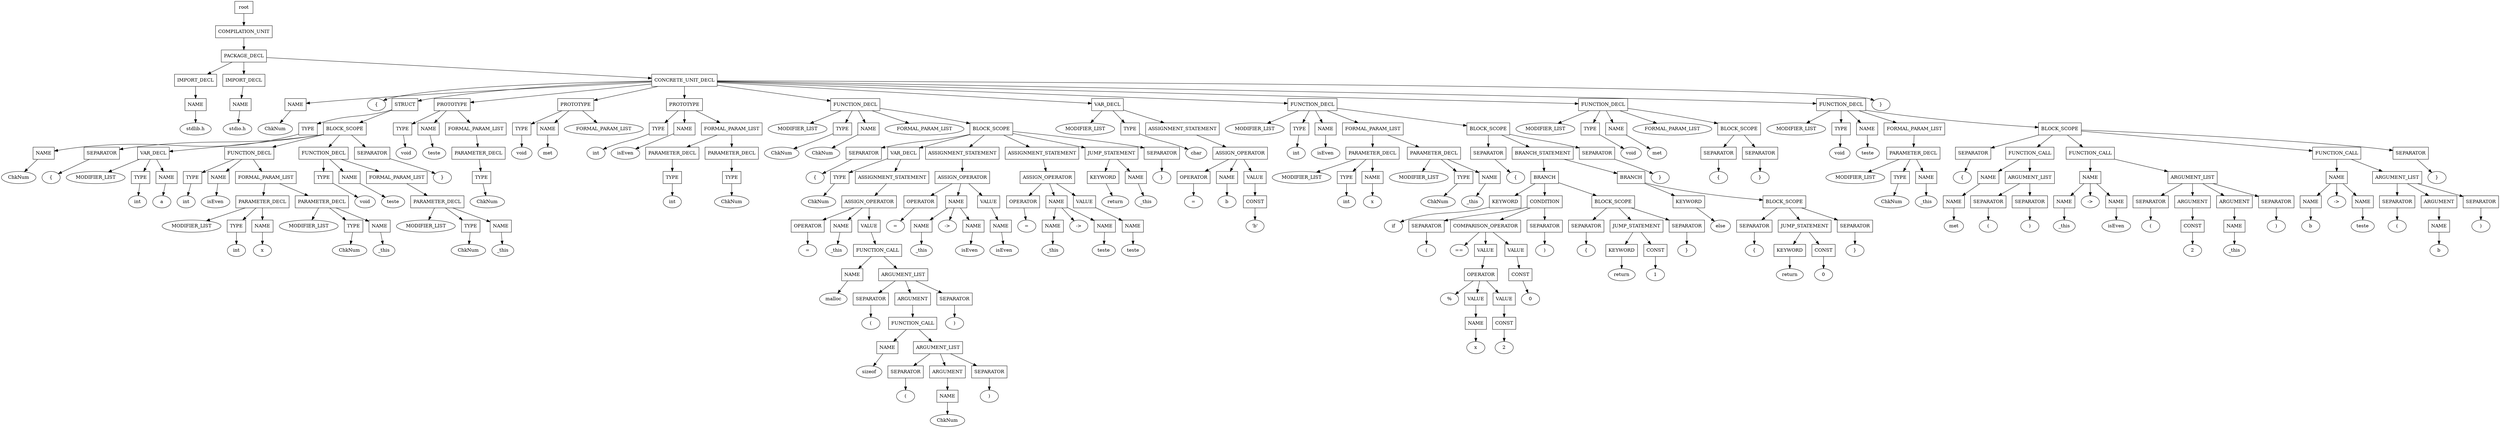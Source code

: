 digraph G {
	splines="TRUE";
	n_0 [label="root", shape="rectangle"]
	n_0 -> n_1
	n_1 [label="COMPILATION_UNIT", shape="rectangle"]
	n_1 -> n_2
	n_2 [label="PACKAGE_DECL", shape="rectangle"]
	n_2 -> n_3
	n_3 [label="IMPORT_DECL", shape="rectangle"]
	n_3 -> n_6
	n_6 [label="NAME", shape="rectangle"]
	n_6 -> n_20
	n_20 [label="stdlib.h", shape="ellipse"]
	n_2 -> n_4
	n_4 [label="IMPORT_DECL", shape="rectangle"]
	n_4 -> n_7
	n_7 [label="NAME", shape="rectangle"]
	n_7 -> n_21
	n_21 [label="stdio.h", shape="ellipse"]
	n_2 -> n_5
	n_5 [label="CONCRETE_UNIT_DECL", shape="rectangle"]
	n_5 -> n_8
	n_8 [label="NAME", shape="rectangle"]
	n_8 -> n_22
	n_22 [label="ChkNum", shape="ellipse"]
	n_5 -> n_9
	n_9 [label="{", shape="ellipse"]
	n_5 -> n_10
	n_10 [label="STRUCT", shape="rectangle"]
	n_10 -> n_23
	n_23 [label="TYPE", shape="rectangle"]
	n_23 -> n_57
	n_57 [label="NAME", shape="rectangle"]
	n_57 -> n_101
	n_101 [label="ChkNum", shape="ellipse"]
	n_10 -> n_24
	n_24 [label="BLOCK_SCOPE", shape="rectangle"]
	n_24 -> n_58
	n_58 [label="SEPARATOR", shape="rectangle"]
	n_58 -> n_102
	n_102 [label="{", shape="ellipse"]
	n_24 -> n_59
	n_59 [label="VAR_DECL", shape="rectangle"]
	n_59 -> n_103
	n_103 [label="MODIFIER_LIST", shape="ellipse"]
	n_59 -> n_104
	n_104 [label="TYPE", shape="rectangle"]
	n_104 -> n_150
	n_150 [label="int", shape="ellipse"]
	n_59 -> n_105
	n_105 [label="NAME", shape="rectangle"]
	n_105 -> n_151
	n_151 [label="a", shape="ellipse"]
	n_24 -> n_60
	n_60 [label="FUNCTION_DECL", shape="rectangle"]
	n_60 -> n_106
	n_106 [label="TYPE", shape="rectangle"]
	n_106 -> n_152
	n_152 [label="int", shape="ellipse"]
	n_60 -> n_107
	n_107 [label="NAME", shape="rectangle"]
	n_107 -> n_153
	n_153 [label="isEven", shape="ellipse"]
	n_60 -> n_108
	n_108 [label="FORMAL_PARAM_LIST", shape="rectangle"]
	n_108 -> n_154
	n_154 [label="PARAMETER_DECL", shape="rectangle"]
	n_154 -> n_202
	n_202 [label="MODIFIER_LIST", shape="ellipse"]
	n_154 -> n_203
	n_203 [label="TYPE", shape="rectangle"]
	n_203 -> n_250
	n_250 [label="int", shape="ellipse"]
	n_154 -> n_204
	n_204 [label="NAME", shape="rectangle"]
	n_204 -> n_251
	n_251 [label="x", shape="ellipse"]
	n_108 -> n_155
	n_155 [label="PARAMETER_DECL", shape="rectangle"]
	n_155 -> n_205
	n_205 [label="MODIFIER_LIST", shape="ellipse"]
	n_155 -> n_206
	n_206 [label="TYPE", shape="rectangle"]
	n_206 -> n_252
	n_252 [label="ChkNum", shape="ellipse"]
	n_155 -> n_207
	n_207 [label="NAME", shape="rectangle"]
	n_207 -> n_253
	n_253 [label="_this", shape="ellipse"]
	n_24 -> n_61
	n_61 [label="FUNCTION_DECL", shape="rectangle"]
	n_61 -> n_109
	n_109 [label="TYPE", shape="rectangle"]
	n_109 -> n_156
	n_156 [label="void", shape="ellipse"]
	n_61 -> n_110
	n_110 [label="NAME", shape="rectangle"]
	n_110 -> n_157
	n_157 [label="teste", shape="ellipse"]
	n_61 -> n_111
	n_111 [label="FORMAL_PARAM_LIST", shape="rectangle"]
	n_111 -> n_158
	n_158 [label="PARAMETER_DECL", shape="rectangle"]
	n_158 -> n_208
	n_208 [label="MODIFIER_LIST", shape="ellipse"]
	n_158 -> n_209
	n_209 [label="TYPE", shape="rectangle"]
	n_209 -> n_254
	n_254 [label="ChkNum", shape="ellipse"]
	n_158 -> n_210
	n_210 [label="NAME", shape="rectangle"]
	n_210 -> n_255
	n_255 [label="_this", shape="ellipse"]
	n_24 -> n_62
	n_62 [label="SEPARATOR", shape="rectangle"]
	n_62 -> n_112
	n_112 [label="}", shape="ellipse"]
	n_5 -> n_11
	n_11 [label="PROTOTYPE", shape="rectangle"]
	n_11 -> n_25
	n_25 [label="TYPE", shape="rectangle"]
	n_25 -> n_63
	n_63 [label="void", shape="ellipse"]
	n_11 -> n_26
	n_26 [label="NAME", shape="rectangle"]
	n_26 -> n_64
	n_64 [label="teste", shape="ellipse"]
	n_11 -> n_27
	n_27 [label="FORMAL_PARAM_LIST", shape="rectangle"]
	n_27 -> n_65
	n_65 [label="PARAMETER_DECL", shape="rectangle"]
	n_65 -> n_113
	n_113 [label="TYPE", shape="rectangle"]
	n_113 -> n_159
	n_159 [label="ChkNum", shape="ellipse"]
	n_5 -> n_12
	n_12 [label="PROTOTYPE", shape="rectangle"]
	n_12 -> n_28
	n_28 [label="TYPE", shape="rectangle"]
	n_28 -> n_66
	n_66 [label="void", shape="ellipse"]
	n_12 -> n_29
	n_29 [label="NAME", shape="rectangle"]
	n_29 -> n_67
	n_67 [label="met", shape="ellipse"]
	n_12 -> n_30
	n_30 [label="FORMAL_PARAM_LIST", shape="ellipse"]
	n_5 -> n_13
	n_13 [label="PROTOTYPE", shape="rectangle"]
	n_13 -> n_31
	n_31 [label="TYPE", shape="rectangle"]
	n_31 -> n_68
	n_68 [label="int", shape="ellipse"]
	n_13 -> n_32
	n_32 [label="NAME", shape="rectangle"]
	n_32 -> n_69
	n_69 [label="isEven", shape="ellipse"]
	n_13 -> n_33
	n_33 [label="FORMAL_PARAM_LIST", shape="rectangle"]
	n_33 -> n_70
	n_70 [label="PARAMETER_DECL", shape="rectangle"]
	n_70 -> n_114
	n_114 [label="TYPE", shape="rectangle"]
	n_114 -> n_160
	n_160 [label="int", shape="ellipse"]
	n_33 -> n_71
	n_71 [label="PARAMETER_DECL", shape="rectangle"]
	n_71 -> n_115
	n_115 [label="TYPE", shape="rectangle"]
	n_115 -> n_161
	n_161 [label="ChkNum", shape="ellipse"]
	n_5 -> n_14
	n_14 [label="FUNCTION_DECL", shape="rectangle"]
	n_14 -> n_34
	n_34 [label="MODIFIER_LIST", shape="ellipse"]
	n_14 -> n_35
	n_35 [label="TYPE", shape="rectangle"]
	n_35 -> n_72
	n_72 [label="ChkNum", shape="ellipse"]
	n_14 -> n_36
	n_36 [label="NAME", shape="rectangle"]
	n_36 -> n_73
	n_73 [label="ChkNum", shape="ellipse"]
	n_14 -> n_37
	n_37 [label="FORMAL_PARAM_LIST", shape="ellipse"]
	n_14 -> n_38
	n_38 [label="BLOCK_SCOPE", shape="rectangle"]
	n_38 -> n_74
	n_74 [label="SEPARATOR", shape="rectangle"]
	n_74 -> n_116
	n_116 [label="{", shape="ellipse"]
	n_38 -> n_75
	n_75 [label="VAR_DECL", shape="rectangle"]
	n_75 -> n_117
	n_117 [label="TYPE", shape="rectangle"]
	n_117 -> n_162
	n_162 [label="ChkNum", shape="ellipse"]
	n_75 -> n_118
	n_118 [label="ASSIGNMENT_STATEMENT", shape="rectangle"]
	n_118 -> n_163
	n_163 [label="ASSIGN_OPERATOR", shape="rectangle"]
	n_163 -> n_211
	n_211 [label="OPERATOR", shape="rectangle"]
	n_211 -> n_256
	n_256 [label="=", shape="ellipse"]
	n_163 -> n_212
	n_212 [label="NAME", shape="rectangle"]
	n_212 -> n_257
	n_257 [label="_this", shape="ellipse"]
	n_163 -> n_213
	n_213 [label="VALUE", shape="rectangle"]
	n_213 -> n_258
	n_258 [label="FUNCTION_CALL", shape="rectangle"]
	n_258 -> n_281
	n_281 [label="NAME", shape="rectangle"]
	n_281 -> n_289
	n_289 [label="malloc", shape="ellipse"]
	n_258 -> n_282
	n_282 [label="ARGUMENT_LIST", shape="rectangle"]
	n_282 -> n_290
	n_290 [label="SEPARATOR", shape="rectangle"]
	n_290 -> n_297
	n_297 [label="(", shape="ellipse"]
	n_282 -> n_291
	n_291 [label="ARGUMENT", shape="rectangle"]
	n_291 -> n_298
	n_298 [label="FUNCTION_CALL", shape="rectangle"]
	n_298 -> n_302
	n_302 [label="NAME", shape="rectangle"]
	n_302 -> n_306
	n_306 [label="sizeof", shape="ellipse"]
	n_298 -> n_303
	n_303 [label="ARGUMENT_LIST", shape="rectangle"]
	n_303 -> n_307
	n_307 [label="SEPARATOR", shape="rectangle"]
	n_307 -> n_310
	n_310 [label="(", shape="ellipse"]
	n_303 -> n_308
	n_308 [label="ARGUMENT", shape="rectangle"]
	n_308 -> n_311
	n_311 [label="NAME", shape="rectangle"]
	n_311 -> n_313
	n_313 [label="ChkNum", shape="ellipse"]
	n_303 -> n_309
	n_309 [label="SEPARATOR", shape="rectangle"]
	n_309 -> n_312
	n_312 [label=")", shape="ellipse"]
	n_282 -> n_292
	n_292 [label="SEPARATOR", shape="rectangle"]
	n_292 -> n_299
	n_299 [label=")", shape="ellipse"]
	n_38 -> n_76
	n_76 [label="ASSIGNMENT_STATEMENT", shape="rectangle"]
	n_76 -> n_119
	n_119 [label="ASSIGN_OPERATOR", shape="rectangle"]
	n_119 -> n_164
	n_164 [label="OPERATOR", shape="rectangle"]
	n_164 -> n_214
	n_214 [label="=", shape="ellipse"]
	n_119 -> n_165
	n_165 [label="NAME", shape="rectangle"]
	n_165 -> n_215
	n_215 [label="NAME", shape="rectangle"]
	n_215 -> n_259
	n_259 [label="_this", shape="ellipse"]
	n_165 -> n_216
	n_216 [label="->", shape="ellipse"]
	n_165 -> n_217
	n_217 [label="NAME", shape="rectangle"]
	n_217 -> n_260
	n_260 [label="isEven", shape="ellipse"]
	n_119 -> n_166
	n_166 [label="VALUE", shape="rectangle"]
	n_166 -> n_218
	n_218 [label="NAME", shape="rectangle"]
	n_218 -> n_261
	n_261 [label="isEven", shape="ellipse"]
	n_38 -> n_77
	n_77 [label="ASSIGNMENT_STATEMENT", shape="rectangle"]
	n_77 -> n_120
	n_120 [label="ASSIGN_OPERATOR", shape="rectangle"]
	n_120 -> n_167
	n_167 [label="OPERATOR", shape="rectangle"]
	n_167 -> n_219
	n_219 [label="=", shape="ellipse"]
	n_120 -> n_168
	n_168 [label="NAME", shape="rectangle"]
	n_168 -> n_220
	n_220 [label="NAME", shape="rectangle"]
	n_220 -> n_262
	n_262 [label="_this", shape="ellipse"]
	n_168 -> n_221
	n_221 [label="->", shape="ellipse"]
	n_168 -> n_222
	n_222 [label="NAME", shape="rectangle"]
	n_222 -> n_263
	n_263 [label="teste", shape="ellipse"]
	n_120 -> n_169
	n_169 [label="VALUE", shape="rectangle"]
	n_169 -> n_223
	n_223 [label="NAME", shape="rectangle"]
	n_223 -> n_264
	n_264 [label="teste", shape="ellipse"]
	n_38 -> n_78
	n_78 [label="JUMP_STATEMENT", shape="rectangle"]
	n_78 -> n_121
	n_121 [label="KEYWORD", shape="rectangle"]
	n_121 -> n_170
	n_170 [label="return", shape="ellipse"]
	n_78 -> n_122
	n_122 [label="NAME", shape="rectangle"]
	n_122 -> n_171
	n_171 [label="_this", shape="ellipse"]
	n_38 -> n_79
	n_79 [label="SEPARATOR", shape="rectangle"]
	n_79 -> n_123
	n_123 [label="}", shape="ellipse"]
	n_5 -> n_15
	n_15 [label="VAR_DECL", shape="rectangle"]
	n_15 -> n_39
	n_39 [label="MODIFIER_LIST", shape="ellipse"]
	n_15 -> n_40
	n_40 [label="TYPE", shape="rectangle"]
	n_40 -> n_80
	n_80 [label="char", shape="ellipse"]
	n_15 -> n_41
	n_41 [label="ASSIGNMENT_STATEMENT", shape="rectangle"]
	n_41 -> n_81
	n_81 [label="ASSIGN_OPERATOR", shape="rectangle"]
	n_81 -> n_124
	n_124 [label="OPERATOR", shape="rectangle"]
	n_124 -> n_172
	n_172 [label="=", shape="ellipse"]
	n_81 -> n_125
	n_125 [label="NAME", shape="rectangle"]
	n_125 -> n_173
	n_173 [label="b", shape="ellipse"]
	n_81 -> n_126
	n_126 [label="VALUE", shape="rectangle"]
	n_126 -> n_174
	n_174 [label="CONST", shape="rectangle"]
	n_174 -> n_224
	n_224 [label="'b'", shape="ellipse"]
	n_5 -> n_16
	n_16 [label="FUNCTION_DECL", shape="rectangle"]
	n_16 -> n_42
	n_42 [label="MODIFIER_LIST", shape="ellipse"]
	n_16 -> n_43
	n_43 [label="TYPE", shape="rectangle"]
	n_43 -> n_82
	n_82 [label="int", shape="ellipse"]
	n_16 -> n_44
	n_44 [label="NAME", shape="rectangle"]
	n_44 -> n_83
	n_83 [label="isEven", shape="ellipse"]
	n_16 -> n_45
	n_45 [label="FORMAL_PARAM_LIST", shape="rectangle"]
	n_45 -> n_84
	n_84 [label="PARAMETER_DECL", shape="rectangle"]
	n_84 -> n_127
	n_127 [label="MODIFIER_LIST", shape="ellipse"]
	n_84 -> n_128
	n_128 [label="TYPE", shape="rectangle"]
	n_128 -> n_175
	n_175 [label="int", shape="ellipse"]
	n_84 -> n_129
	n_129 [label="NAME", shape="rectangle"]
	n_129 -> n_176
	n_176 [label="x", shape="ellipse"]
	n_45 -> n_85
	n_85 [label="PARAMETER_DECL", shape="rectangle"]
	n_85 -> n_130
	n_130 [label="MODIFIER_LIST", shape="ellipse"]
	n_85 -> n_131
	n_131 [label="TYPE", shape="rectangle"]
	n_131 -> n_177
	n_177 [label="ChkNum", shape="ellipse"]
	n_85 -> n_132
	n_132 [label="NAME", shape="rectangle"]
	n_132 -> n_178
	n_178 [label="_this", shape="ellipse"]
	n_16 -> n_46
	n_46 [label="BLOCK_SCOPE", shape="rectangle"]
	n_46 -> n_86
	n_86 [label="SEPARATOR", shape="rectangle"]
	n_86 -> n_133
	n_133 [label="{", shape="ellipse"]
	n_46 -> n_87
	n_87 [label="BRANCH_STATEMENT", shape="rectangle"]
	n_87 -> n_134
	n_134 [label="BRANCH", shape="rectangle"]
	n_134 -> n_179
	n_179 [label="KEYWORD", shape="rectangle"]
	n_179 -> n_225
	n_225 [label="if", shape="ellipse"]
	n_134 -> n_180
	n_180 [label="CONDITION", shape="rectangle"]
	n_180 -> n_226
	n_226 [label="SEPARATOR", shape="rectangle"]
	n_226 -> n_265
	n_265 [label="(", shape="ellipse"]
	n_180 -> n_227
	n_227 [label="COMPARISON_OPERATOR", shape="rectangle"]
	n_227 -> n_266
	n_266 [label="==", shape="ellipse"]
	n_227 -> n_267
	n_267 [label="VALUE", shape="rectangle"]
	n_267 -> n_283
	n_283 [label="OPERATOR", shape="rectangle"]
	n_283 -> n_293
	n_293 [label="%", shape="ellipse"]
	n_283 -> n_294
	n_294 [label="VALUE", shape="rectangle"]
	n_294 -> n_300
	n_300 [label="NAME", shape="rectangle"]
	n_300 -> n_304
	n_304 [label="x", shape="ellipse"]
	n_283 -> n_295
	n_295 [label="VALUE", shape="rectangle"]
	n_295 -> n_301
	n_301 [label="CONST", shape="rectangle"]
	n_301 -> n_305
	n_305 [label="2", shape="ellipse"]
	n_227 -> n_268
	n_268 [label="VALUE", shape="rectangle"]
	n_268 -> n_284
	n_284 [label="CONST", shape="rectangle"]
	n_284 -> n_296
	n_296 [label="0", shape="ellipse"]
	n_180 -> n_228
	n_228 [label="SEPARATOR", shape="rectangle"]
	n_228 -> n_269
	n_269 [label=")", shape="ellipse"]
	n_134 -> n_181
	n_181 [label="BLOCK_SCOPE", shape="rectangle"]
	n_181 -> n_229
	n_229 [label="SEPARATOR", shape="rectangle"]
	n_229 -> n_270
	n_270 [label="{", shape="ellipse"]
	n_181 -> n_230
	n_230 [label="JUMP_STATEMENT", shape="rectangle"]
	n_230 -> n_271
	n_271 [label="KEYWORD", shape="rectangle"]
	n_271 -> n_285
	n_285 [label="return", shape="ellipse"]
	n_230 -> n_272
	n_272 [label="CONST", shape="rectangle"]
	n_272 -> n_286
	n_286 [label="1", shape="ellipse"]
	n_181 -> n_231
	n_231 [label="SEPARATOR", shape="rectangle"]
	n_231 -> n_273
	n_273 [label="}", shape="ellipse"]
	n_87 -> n_135
	n_135 [label="BRANCH", shape="rectangle"]
	n_135 -> n_182
	n_182 [label="KEYWORD", shape="rectangle"]
	n_182 -> n_232
	n_232 [label="else", shape="ellipse"]
	n_135 -> n_183
	n_183 [label="BLOCK_SCOPE", shape="rectangle"]
	n_183 -> n_233
	n_233 [label="SEPARATOR", shape="rectangle"]
	n_233 -> n_274
	n_274 [label="{", shape="ellipse"]
	n_183 -> n_234
	n_234 [label="JUMP_STATEMENT", shape="rectangle"]
	n_234 -> n_275
	n_275 [label="KEYWORD", shape="rectangle"]
	n_275 -> n_287
	n_287 [label="return", shape="ellipse"]
	n_234 -> n_276
	n_276 [label="CONST", shape="rectangle"]
	n_276 -> n_288
	n_288 [label="0", shape="ellipse"]
	n_183 -> n_235
	n_235 [label="SEPARATOR", shape="rectangle"]
	n_235 -> n_277
	n_277 [label="}", shape="ellipse"]
	n_46 -> n_88
	n_88 [label="SEPARATOR", shape="rectangle"]
	n_88 -> n_136
	n_136 [label="}", shape="ellipse"]
	n_5 -> n_17
	n_17 [label="FUNCTION_DECL", shape="rectangle"]
	n_17 -> n_47
	n_47 [label="MODIFIER_LIST", shape="ellipse"]
	n_17 -> n_48
	n_48 [label="TYPE", shape="rectangle"]
	n_48 -> n_89
	n_89 [label="void", shape="ellipse"]
	n_17 -> n_49
	n_49 [label="NAME", shape="rectangle"]
	n_49 -> n_90
	n_90 [label="met", shape="ellipse"]
	n_17 -> n_50
	n_50 [label="FORMAL_PARAM_LIST", shape="ellipse"]
	n_17 -> n_51
	n_51 [label="BLOCK_SCOPE", shape="rectangle"]
	n_51 -> n_91
	n_91 [label="SEPARATOR", shape="rectangle"]
	n_91 -> n_137
	n_137 [label="{", shape="ellipse"]
	n_51 -> n_92
	n_92 [label="SEPARATOR", shape="rectangle"]
	n_92 -> n_138
	n_138 [label="}", shape="ellipse"]
	n_5 -> n_18
	n_18 [label="FUNCTION_DECL", shape="rectangle"]
	n_18 -> n_52
	n_52 [label="MODIFIER_LIST", shape="ellipse"]
	n_18 -> n_53
	n_53 [label="TYPE", shape="rectangle"]
	n_53 -> n_93
	n_93 [label="void", shape="ellipse"]
	n_18 -> n_54
	n_54 [label="NAME", shape="rectangle"]
	n_54 -> n_94
	n_94 [label="teste", shape="ellipse"]
	n_18 -> n_55
	n_55 [label="FORMAL_PARAM_LIST", shape="rectangle"]
	n_55 -> n_95
	n_95 [label="PARAMETER_DECL", shape="rectangle"]
	n_95 -> n_139
	n_139 [label="MODIFIER_LIST", shape="ellipse"]
	n_95 -> n_140
	n_140 [label="TYPE", shape="rectangle"]
	n_140 -> n_184
	n_184 [label="ChkNum", shape="ellipse"]
	n_95 -> n_141
	n_141 [label="NAME", shape="rectangle"]
	n_141 -> n_185
	n_185 [label="_this", shape="ellipse"]
	n_18 -> n_56
	n_56 [label="BLOCK_SCOPE", shape="rectangle"]
	n_56 -> n_96
	n_96 [label="SEPARATOR", shape="rectangle"]
	n_96 -> n_142
	n_142 [label="{", shape="ellipse"]
	n_56 -> n_97
	n_97 [label="FUNCTION_CALL", shape="rectangle"]
	n_97 -> n_143
	n_143 [label="NAME", shape="rectangle"]
	n_143 -> n_186
	n_186 [label="NAME", shape="rectangle"]
	n_186 -> n_236
	n_236 [label="met", shape="ellipse"]
	n_97 -> n_144
	n_144 [label="ARGUMENT_LIST", shape="rectangle"]
	n_144 -> n_187
	n_187 [label="SEPARATOR", shape="rectangle"]
	n_187 -> n_237
	n_237 [label="(", shape="ellipse"]
	n_144 -> n_188
	n_188 [label="SEPARATOR", shape="rectangle"]
	n_188 -> n_238
	n_238 [label=")", shape="ellipse"]
	n_56 -> n_98
	n_98 [label="FUNCTION_CALL", shape="rectangle"]
	n_98 -> n_145
	n_145 [label="NAME", shape="rectangle"]
	n_145 -> n_189
	n_189 [label="NAME", shape="rectangle"]
	n_189 -> n_239
	n_239 [label="_this", shape="ellipse"]
	n_145 -> n_190
	n_190 [label="->", shape="ellipse"]
	n_145 -> n_191
	n_191 [label="NAME", shape="rectangle"]
	n_191 -> n_240
	n_240 [label="isEven", shape="ellipse"]
	n_98 -> n_146
	n_146 [label="ARGUMENT_LIST", shape="rectangle"]
	n_146 -> n_192
	n_192 [label="SEPARATOR", shape="rectangle"]
	n_192 -> n_241
	n_241 [label="(", shape="ellipse"]
	n_146 -> n_193
	n_193 [label="ARGUMENT", shape="rectangle"]
	n_193 -> n_242
	n_242 [label="CONST", shape="rectangle"]
	n_242 -> n_278
	n_278 [label="2", shape="ellipse"]
	n_146 -> n_194
	n_194 [label="ARGUMENT", shape="rectangle"]
	n_194 -> n_243
	n_243 [label="NAME", shape="rectangle"]
	n_243 -> n_279
	n_279 [label="_this", shape="ellipse"]
	n_146 -> n_195
	n_195 [label="SEPARATOR", shape="rectangle"]
	n_195 -> n_244
	n_244 [label=")", shape="ellipse"]
	n_56 -> n_99
	n_99 [label="FUNCTION_CALL", shape="rectangle"]
	n_99 -> n_147
	n_147 [label="NAME", shape="rectangle"]
	n_147 -> n_196
	n_196 [label="NAME", shape="rectangle"]
	n_196 -> n_245
	n_245 [label="b", shape="ellipse"]
	n_147 -> n_197
	n_197 [label="->", shape="ellipse"]
	n_147 -> n_198
	n_198 [label="NAME", shape="rectangle"]
	n_198 -> n_246
	n_246 [label="teste", shape="ellipse"]
	n_99 -> n_148
	n_148 [label="ARGUMENT_LIST", shape="rectangle"]
	n_148 -> n_199
	n_199 [label="SEPARATOR", shape="rectangle"]
	n_199 -> n_247
	n_247 [label="(", shape="ellipse"]
	n_148 -> n_200
	n_200 [label="ARGUMENT", shape="rectangle"]
	n_200 -> n_248
	n_248 [label="NAME", shape="rectangle"]
	n_248 -> n_280
	n_280 [label="b", shape="ellipse"]
	n_148 -> n_201
	n_201 [label="SEPARATOR", shape="rectangle"]
	n_201 -> n_249
	n_249 [label=")", shape="ellipse"]
	n_56 -> n_100
	n_100 [label="SEPARATOR", shape="rectangle"]
	n_100 -> n_149
	n_149 [label="}", shape="ellipse"]
	n_5 -> n_19
	n_19 [label="}", shape="ellipse"]
}